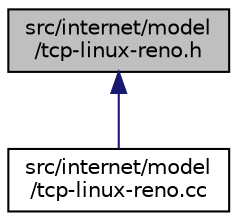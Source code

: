 digraph "src/internet/model/tcp-linux-reno.h"
{
 // LATEX_PDF_SIZE
  edge [fontname="Helvetica",fontsize="10",labelfontname="Helvetica",labelfontsize="10"];
  node [fontname="Helvetica",fontsize="10",shape=record];
  Node1 [label="src/internet/model\l/tcp-linux-reno.h",height=0.2,width=0.4,color="black", fillcolor="grey75", style="filled", fontcolor="black",tooltip=" "];
  Node1 -> Node2 [dir="back",color="midnightblue",fontsize="10",style="solid",fontname="Helvetica"];
  Node2 [label="src/internet/model\l/tcp-linux-reno.cc",height=0.2,width=0.4,color="black", fillcolor="white", style="filled",URL="$src_2internet_2model_2tcp-linux-reno_8cc.html",tooltip=" "];
}
